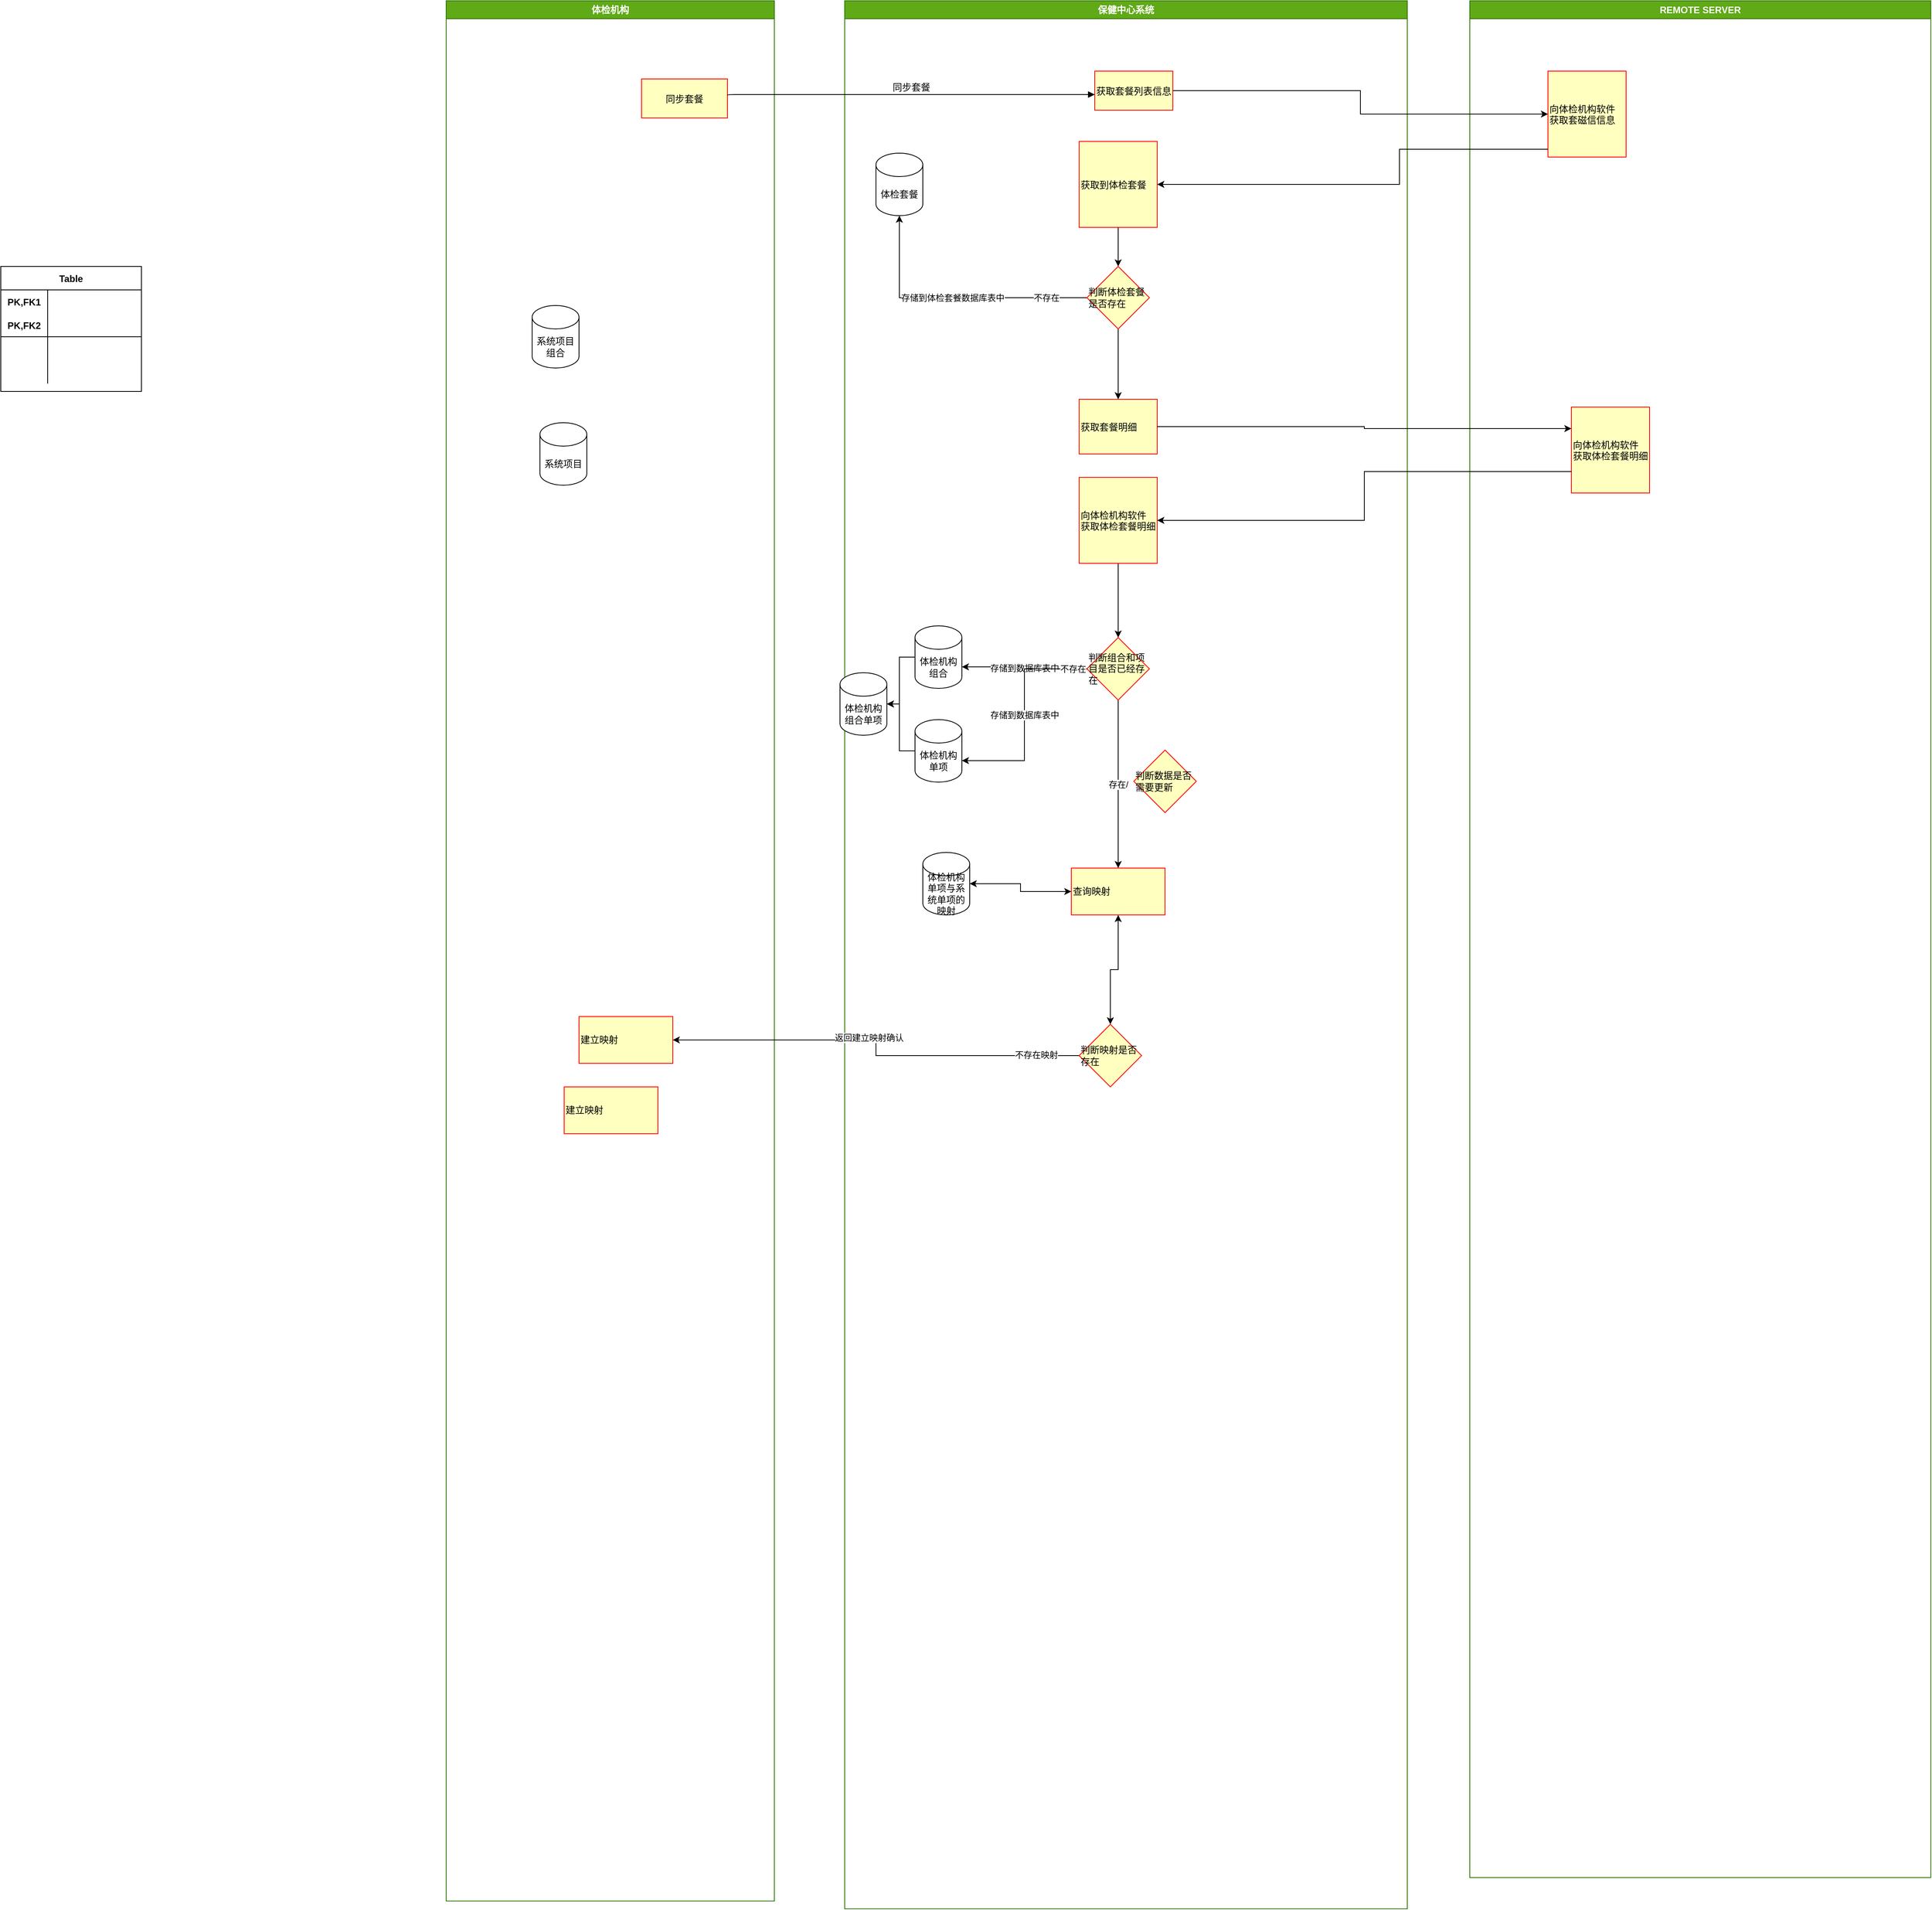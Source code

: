 <mxfile version="14.8.4" type="github">
  <diagram id="I1acQup80pIm7hhBkFKN" name="Page-1">
    <mxGraphModel dx="874" dy="661" grid="1" gridSize="10" guides="1" tooltips="1" connect="1" arrows="1" fold="1" page="1" pageScale="1" pageWidth="827" pageHeight="1169" math="0" shadow="0">
      <root>
        <mxCell id="0" />
        <mxCell id="1" parent="0" />
        <mxCell id="JNjtPGQv4dUMdPtZdE4I-124" value="体检机构" style="swimlane;whiteSpace=wrap;fillColor=#60a917;strokeColor=#2D7600;fontColor=#ffffff;" vertex="1" parent="1">
          <mxGeometry x="1030" y="130" width="420" height="2432" as="geometry" />
        </mxCell>
        <mxCell id="JNjtPGQv4dUMdPtZdE4I-125" value="系统项目" style="shape=cylinder3;whiteSpace=wrap;html=1;boundedLbl=1;backgroundOutline=1;size=15;" vertex="1" parent="JNjtPGQv4dUMdPtZdE4I-124">
          <mxGeometry x="120" y="540" width="60" height="80" as="geometry" />
        </mxCell>
        <mxCell id="JNjtPGQv4dUMdPtZdE4I-127" value="系统项目组合" style="shape=cylinder3;whiteSpace=wrap;html=1;boundedLbl=1;backgroundOutline=1;size=15;" vertex="1" parent="JNjtPGQv4dUMdPtZdE4I-124">
          <mxGeometry x="110" y="390" width="60" height="80" as="geometry" />
        </mxCell>
        <mxCell id="JNjtPGQv4dUMdPtZdE4I-128" value="同步套餐" style="fillColor=#FFFFC0;strokeColor=#FF0000;" vertex="1" parent="JNjtPGQv4dUMdPtZdE4I-124">
          <mxGeometry x="250" y="100" width="110" height="50" as="geometry" />
        </mxCell>
        <mxCell id="JNjtPGQv4dUMdPtZdE4I-154" value="建立映射" style="whiteSpace=wrap;html=1;align=left;strokeColor=#FF0000;fillColor=#FFFFC0;" vertex="1" parent="JNjtPGQv4dUMdPtZdE4I-124">
          <mxGeometry x="170" y="1300" width="120" height="60" as="geometry" />
        </mxCell>
        <mxCell id="JNjtPGQv4dUMdPtZdE4I-157" value="建立映射" style="whiteSpace=wrap;html=1;align=left;strokeColor=#FF0000;fillColor=#FFFFC0;" vertex="1" parent="JNjtPGQv4dUMdPtZdE4I-124">
          <mxGeometry x="151" y="1390" width="120" height="60" as="geometry" />
        </mxCell>
        <mxCell id="JNjtPGQv4dUMdPtZdE4I-3" value="Table" style="shape=table;startSize=30;container=1;collapsible=1;childLayout=tableLayout;fixedRows=1;rowLines=0;fontStyle=1;align=center;resizeLast=1;" vertex="1" parent="1">
          <mxGeometry x="460" y="470" width="180" height="160" as="geometry" />
        </mxCell>
        <mxCell id="JNjtPGQv4dUMdPtZdE4I-4" value="" style="shape=partialRectangle;collapsible=0;dropTarget=0;pointerEvents=0;fillColor=none;top=0;left=0;bottom=0;right=0;points=[[0,0.5],[1,0.5]];portConstraint=eastwest;" vertex="1" parent="JNjtPGQv4dUMdPtZdE4I-3">
          <mxGeometry y="30" width="180" height="30" as="geometry" />
        </mxCell>
        <mxCell id="JNjtPGQv4dUMdPtZdE4I-5" value="PK,FK1" style="shape=partialRectangle;connectable=0;fillColor=none;top=0;left=0;bottom=0;right=0;fontStyle=1;overflow=hidden;" vertex="1" parent="JNjtPGQv4dUMdPtZdE4I-4">
          <mxGeometry width="60" height="30" as="geometry" />
        </mxCell>
        <mxCell id="JNjtPGQv4dUMdPtZdE4I-6" value="" style="shape=partialRectangle;connectable=0;fillColor=none;top=0;left=0;bottom=0;right=0;align=left;spacingLeft=6;fontStyle=5;overflow=hidden;" vertex="1" parent="JNjtPGQv4dUMdPtZdE4I-4">
          <mxGeometry x="60" width="120" height="30" as="geometry" />
        </mxCell>
        <mxCell id="JNjtPGQv4dUMdPtZdE4I-7" value="" style="shape=partialRectangle;collapsible=0;dropTarget=0;pointerEvents=0;fillColor=none;top=0;left=0;bottom=1;right=0;points=[[0,0.5],[1,0.5]];portConstraint=eastwest;" vertex="1" parent="JNjtPGQv4dUMdPtZdE4I-3">
          <mxGeometry y="60" width="180" height="30" as="geometry" />
        </mxCell>
        <mxCell id="JNjtPGQv4dUMdPtZdE4I-8" value="PK,FK2" style="shape=partialRectangle;connectable=0;fillColor=none;top=0;left=0;bottom=0;right=0;fontStyle=1;overflow=hidden;" vertex="1" parent="JNjtPGQv4dUMdPtZdE4I-7">
          <mxGeometry width="60" height="30" as="geometry" />
        </mxCell>
        <mxCell id="JNjtPGQv4dUMdPtZdE4I-9" value="" style="shape=partialRectangle;connectable=0;fillColor=none;top=0;left=0;bottom=0;right=0;align=left;spacingLeft=6;fontStyle=5;overflow=hidden;" vertex="1" parent="JNjtPGQv4dUMdPtZdE4I-7">
          <mxGeometry x="60" width="120" height="30" as="geometry" />
        </mxCell>
        <mxCell id="JNjtPGQv4dUMdPtZdE4I-10" value="" style="shape=partialRectangle;collapsible=0;dropTarget=0;pointerEvents=0;fillColor=none;top=0;left=0;bottom=0;right=0;points=[[0,0.5],[1,0.5]];portConstraint=eastwest;" vertex="1" parent="JNjtPGQv4dUMdPtZdE4I-3">
          <mxGeometry y="90" width="180" height="30" as="geometry" />
        </mxCell>
        <mxCell id="JNjtPGQv4dUMdPtZdE4I-11" value="" style="shape=partialRectangle;connectable=0;fillColor=none;top=0;left=0;bottom=0;right=0;editable=1;overflow=hidden;" vertex="1" parent="JNjtPGQv4dUMdPtZdE4I-10">
          <mxGeometry width="60" height="30" as="geometry" />
        </mxCell>
        <mxCell id="JNjtPGQv4dUMdPtZdE4I-12" value="" style="shape=partialRectangle;connectable=0;fillColor=none;top=0;left=0;bottom=0;right=0;align=left;spacingLeft=6;overflow=hidden;" vertex="1" parent="JNjtPGQv4dUMdPtZdE4I-10">
          <mxGeometry x="60" width="120" height="30" as="geometry" />
        </mxCell>
        <mxCell id="JNjtPGQv4dUMdPtZdE4I-13" value="" style="shape=partialRectangle;collapsible=0;dropTarget=0;pointerEvents=0;fillColor=none;top=0;left=0;bottom=0;right=0;points=[[0,0.5],[1,0.5]];portConstraint=eastwest;" vertex="1" parent="JNjtPGQv4dUMdPtZdE4I-3">
          <mxGeometry y="120" width="180" height="30" as="geometry" />
        </mxCell>
        <mxCell id="JNjtPGQv4dUMdPtZdE4I-14" value="" style="shape=partialRectangle;connectable=0;fillColor=none;top=0;left=0;bottom=0;right=0;editable=1;overflow=hidden;" vertex="1" parent="JNjtPGQv4dUMdPtZdE4I-13">
          <mxGeometry width="60" height="30" as="geometry" />
        </mxCell>
        <mxCell id="JNjtPGQv4dUMdPtZdE4I-15" value="" style="shape=partialRectangle;connectable=0;fillColor=none;top=0;left=0;bottom=0;right=0;align=left;spacingLeft=6;overflow=hidden;" vertex="1" parent="JNjtPGQv4dUMdPtZdE4I-13">
          <mxGeometry x="60" width="120" height="30" as="geometry" />
        </mxCell>
        <mxCell id="JNjtPGQv4dUMdPtZdE4I-110" value="保健中心系统" style="swimlane;whiteSpace=wrap;fillColor=#60a917;strokeColor=#2D7600;fontColor=#ffffff;" vertex="1" parent="1">
          <mxGeometry x="1540" y="130" width="720" height="2442" as="geometry" />
        </mxCell>
        <mxCell id="JNjtPGQv4dUMdPtZdE4I-147" style="edgeStyle=orthogonalEdgeStyle;rounded=0;orthogonalLoop=1;jettySize=auto;html=1;entryX=1;entryY=0.5;entryDx=0;entryDy=0;entryPerimeter=0;" edge="1" parent="JNjtPGQv4dUMdPtZdE4I-110" source="JNjtPGQv4dUMdPtZdE4I-115" target="JNjtPGQv4dUMdPtZdE4I-117">
          <mxGeometry relative="1" as="geometry" />
        </mxCell>
        <mxCell id="JNjtPGQv4dUMdPtZdE4I-115" value="体检机构单项" style="shape=cylinder3;whiteSpace=wrap;html=1;boundedLbl=1;backgroundOutline=1;size=15;" vertex="1" parent="JNjtPGQv4dUMdPtZdE4I-110">
          <mxGeometry x="90" y="920" width="60" height="80" as="geometry" />
        </mxCell>
        <mxCell id="JNjtPGQv4dUMdPtZdE4I-117" value="体检机构组合单项" style="shape=cylinder3;whiteSpace=wrap;html=1;boundedLbl=1;backgroundOutline=1;size=15;" vertex="1" parent="JNjtPGQv4dUMdPtZdE4I-110">
          <mxGeometry x="-6" y="860" width="60" height="80" as="geometry" />
        </mxCell>
        <mxCell id="JNjtPGQv4dUMdPtZdE4I-146" style="edgeStyle=orthogonalEdgeStyle;rounded=0;orthogonalLoop=1;jettySize=auto;html=1;entryX=1;entryY=0.5;entryDx=0;entryDy=0;entryPerimeter=0;" edge="1" parent="JNjtPGQv4dUMdPtZdE4I-110" source="JNjtPGQv4dUMdPtZdE4I-116" target="JNjtPGQv4dUMdPtZdE4I-117">
          <mxGeometry relative="1" as="geometry" />
        </mxCell>
        <mxCell id="JNjtPGQv4dUMdPtZdE4I-116" value="体检机构组合" style="shape=cylinder3;whiteSpace=wrap;html=1;boundedLbl=1;backgroundOutline=1;size=15;" vertex="1" parent="JNjtPGQv4dUMdPtZdE4I-110">
          <mxGeometry x="90" y="800" width="60" height="80" as="geometry" />
        </mxCell>
        <mxCell id="JNjtPGQv4dUMdPtZdE4I-129" value="获取套餐列表信息" style="fillColor=#FFFFC0;strokeColor=#FF0000;" vertex="1" parent="JNjtPGQv4dUMdPtZdE4I-110">
          <mxGeometry x="320" y="90" width="100" height="50" as="geometry" />
        </mxCell>
        <mxCell id="JNjtPGQv4dUMdPtZdE4I-135" value="存储到体检套餐数据库表中" style="edgeStyle=orthogonalEdgeStyle;rounded=0;orthogonalLoop=1;jettySize=auto;html=1;exitX=0;exitY=0.5;exitDx=0;exitDy=0;" edge="1" parent="JNjtPGQv4dUMdPtZdE4I-110" source="JNjtPGQv4dUMdPtZdE4I-164" target="JNjtPGQv4dUMdPtZdE4I-136">
          <mxGeometry relative="1" as="geometry">
            <mxPoint x="350" y="370" as="targetPoint" />
          </mxGeometry>
        </mxCell>
        <mxCell id="JNjtPGQv4dUMdPtZdE4I-166" value="不存在" style="edgeLabel;html=1;align=center;verticalAlign=middle;resizable=0;points=[];" vertex="1" connectable="0" parent="JNjtPGQv4dUMdPtZdE4I-135">
          <mxGeometry x="-0.695" relative="1" as="geometry">
            <mxPoint as="offset" />
          </mxGeometry>
        </mxCell>
        <mxCell id="JNjtPGQv4dUMdPtZdE4I-138" value="" style="edgeStyle=orthogonalEdgeStyle;rounded=0;orthogonalLoop=1;jettySize=auto;html=1;entryX=0.5;entryY=0;entryDx=0;entryDy=0;" edge="1" parent="JNjtPGQv4dUMdPtZdE4I-110" source="JNjtPGQv4dUMdPtZdE4I-132" target="JNjtPGQv4dUMdPtZdE4I-164">
          <mxGeometry relative="1" as="geometry" />
        </mxCell>
        <mxCell id="JNjtPGQv4dUMdPtZdE4I-132" value="获取到体检套餐" style="fillColor=#FFFFC0;strokeColor=#FF0000;align=left;" vertex="1" parent="JNjtPGQv4dUMdPtZdE4I-110">
          <mxGeometry x="300" y="180" width="100" height="110" as="geometry" />
        </mxCell>
        <mxCell id="JNjtPGQv4dUMdPtZdE4I-136" value="体检套餐" style="shape=cylinder3;whiteSpace=wrap;html=1;boundedLbl=1;backgroundOutline=1;size=15;" vertex="1" parent="JNjtPGQv4dUMdPtZdE4I-110">
          <mxGeometry x="40" y="195" width="60" height="80" as="geometry" />
        </mxCell>
        <mxCell id="JNjtPGQv4dUMdPtZdE4I-137" value="获取套餐明细" style="fillColor=#FFFFC0;strokeColor=#FF0000;align=left;" vertex="1" parent="JNjtPGQv4dUMdPtZdE4I-110">
          <mxGeometry x="300" y="510" width="100" height="70" as="geometry" />
        </mxCell>
        <mxCell id="JNjtPGQv4dUMdPtZdE4I-149" value="" style="edgeStyle=orthogonalEdgeStyle;rounded=0;orthogonalLoop=1;jettySize=auto;html=1;" edge="1" parent="JNjtPGQv4dUMdPtZdE4I-110" source="JNjtPGQv4dUMdPtZdE4I-141" target="JNjtPGQv4dUMdPtZdE4I-148">
          <mxGeometry relative="1" as="geometry" />
        </mxCell>
        <mxCell id="JNjtPGQv4dUMdPtZdE4I-141" value="向体检机构软件&#xa;获取体检套餐明细" style="fillColor=#FFFFC0;strokeColor=#FF0000;align=left;" vertex="1" parent="JNjtPGQv4dUMdPtZdE4I-110">
          <mxGeometry x="300" y="610" width="100" height="110" as="geometry" />
        </mxCell>
        <mxCell id="JNjtPGQv4dUMdPtZdE4I-145" value="存储到数据库表中" style="edgeStyle=orthogonalEdgeStyle;rounded=0;orthogonalLoop=1;jettySize=auto;html=1;exitX=0;exitY=0.5;exitDx=0;exitDy=0;entryX=1;entryY=0;entryDx=0;entryDy=52.5;entryPerimeter=0;" edge="1" parent="JNjtPGQv4dUMdPtZdE4I-110" source="JNjtPGQv4dUMdPtZdE4I-148" target="JNjtPGQv4dUMdPtZdE4I-116">
          <mxGeometry relative="1" as="geometry">
            <mxPoint x="300" y="740" as="sourcePoint" />
            <mxPoint x="100" y="740" as="targetPoint" />
          </mxGeometry>
        </mxCell>
        <mxCell id="JNjtPGQv4dUMdPtZdE4I-153" value="存在/" style="edgeStyle=orthogonalEdgeStyle;rounded=0;orthogonalLoop=1;jettySize=auto;html=1;" edge="1" parent="JNjtPGQv4dUMdPtZdE4I-110" source="JNjtPGQv4dUMdPtZdE4I-148" target="JNjtPGQv4dUMdPtZdE4I-152">
          <mxGeometry relative="1" as="geometry" />
        </mxCell>
        <mxCell id="JNjtPGQv4dUMdPtZdE4I-148" value="判断组合和项目是否已经存在" style="rhombus;whiteSpace=wrap;html=1;align=left;strokeColor=#FF0000;fillColor=#FFFFC0;" vertex="1" parent="JNjtPGQv4dUMdPtZdE4I-110">
          <mxGeometry x="310" y="815" width="80" height="80" as="geometry" />
        </mxCell>
        <mxCell id="JNjtPGQv4dUMdPtZdE4I-151" value="存储到数据库表中" style="edgeStyle=orthogonalEdgeStyle;rounded=0;orthogonalLoop=1;jettySize=auto;html=1;exitX=0;exitY=0.5;exitDx=0;exitDy=0;entryX=1;entryY=0;entryDx=0;entryDy=52.5;entryPerimeter=0;" edge="1" parent="JNjtPGQv4dUMdPtZdE4I-110" source="JNjtPGQv4dUMdPtZdE4I-148" target="JNjtPGQv4dUMdPtZdE4I-115">
          <mxGeometry relative="1" as="geometry">
            <mxPoint x="320" y="865.0" as="sourcePoint" />
            <mxPoint x="160" y="862.5" as="targetPoint" />
          </mxGeometry>
        </mxCell>
        <mxCell id="JNjtPGQv4dUMdPtZdE4I-169" value="不存在" style="edgeLabel;html=1;align=center;verticalAlign=middle;resizable=0;points=[];" vertex="1" connectable="0" parent="JNjtPGQv4dUMdPtZdE4I-151">
          <mxGeometry x="-0.868" relative="1" as="geometry">
            <mxPoint as="offset" />
          </mxGeometry>
        </mxCell>
        <mxCell id="JNjtPGQv4dUMdPtZdE4I-161" style="edgeStyle=orthogonalEdgeStyle;rounded=0;orthogonalLoop=1;jettySize=auto;html=1;startArrow=classic;startFill=1;" edge="1" parent="JNjtPGQv4dUMdPtZdE4I-110" source="JNjtPGQv4dUMdPtZdE4I-152" target="JNjtPGQv4dUMdPtZdE4I-160">
          <mxGeometry relative="1" as="geometry" />
        </mxCell>
        <mxCell id="JNjtPGQv4dUMdPtZdE4I-162" style="edgeStyle=orthogonalEdgeStyle;rounded=0;orthogonalLoop=1;jettySize=auto;html=1;entryX=0.5;entryY=0;entryDx=0;entryDy=0;startArrow=classic;startFill=1;" edge="1" parent="JNjtPGQv4dUMdPtZdE4I-110" source="JNjtPGQv4dUMdPtZdE4I-152" target="JNjtPGQv4dUMdPtZdE4I-158">
          <mxGeometry relative="1" as="geometry" />
        </mxCell>
        <mxCell id="JNjtPGQv4dUMdPtZdE4I-152" value="查询映射" style="whiteSpace=wrap;html=1;align=left;strokeColor=#FF0000;fillColor=#FFFFC0;" vertex="1" parent="JNjtPGQv4dUMdPtZdE4I-110">
          <mxGeometry x="290" y="1110" width="120" height="60" as="geometry" />
        </mxCell>
        <mxCell id="JNjtPGQv4dUMdPtZdE4I-158" value="判断映射是否存在" style="rhombus;whiteSpace=wrap;html=1;align=left;strokeColor=#FF0000;fillColor=#FFFFC0;" vertex="1" parent="JNjtPGQv4dUMdPtZdE4I-110">
          <mxGeometry x="300" y="1310" width="80" height="80" as="geometry" />
        </mxCell>
        <mxCell id="JNjtPGQv4dUMdPtZdE4I-160" value="体检机构单项与系统单项的映射" style="shape=cylinder3;whiteSpace=wrap;html=1;boundedLbl=1;backgroundOutline=1;size=15;" vertex="1" parent="JNjtPGQv4dUMdPtZdE4I-110">
          <mxGeometry x="100" y="1090" width="60" height="80" as="geometry" />
        </mxCell>
        <mxCell id="JNjtPGQv4dUMdPtZdE4I-168" style="edgeStyle=orthogonalEdgeStyle;rounded=0;orthogonalLoop=1;jettySize=auto;html=1;entryX=0.5;entryY=0;entryDx=0;entryDy=0;startArrow=none;startFill=0;" edge="1" parent="JNjtPGQv4dUMdPtZdE4I-110" source="JNjtPGQv4dUMdPtZdE4I-164" target="JNjtPGQv4dUMdPtZdE4I-137">
          <mxGeometry relative="1" as="geometry" />
        </mxCell>
        <mxCell id="JNjtPGQv4dUMdPtZdE4I-164" value="判断体检套餐是否存在" style="rhombus;whiteSpace=wrap;html=1;align=left;strokeColor=#FF0000;fillColor=#FFFFC0;" vertex="1" parent="JNjtPGQv4dUMdPtZdE4I-110">
          <mxGeometry x="310" y="340" width="80" height="80" as="geometry" />
        </mxCell>
        <mxCell id="JNjtPGQv4dUMdPtZdE4I-170" value="判断数据是否需要更新" style="rhombus;whiteSpace=wrap;html=1;align=left;strokeColor=#FF0000;fillColor=#FFFFC0;" vertex="1" parent="JNjtPGQv4dUMdPtZdE4I-110">
          <mxGeometry x="370" y="959" width="80" height="80" as="geometry" />
        </mxCell>
        <mxCell id="JNjtPGQv4dUMdPtZdE4I-112" value="REMOTE SERVER" style="swimlane;whiteSpace=wrap;fillColor=#60a917;strokeColor=#2D7600;fontColor=#ffffff;" vertex="1" parent="1">
          <mxGeometry x="2340" y="130" width="590" height="2402" as="geometry" />
        </mxCell>
        <mxCell id="JNjtPGQv4dUMdPtZdE4I-130" value="向体检机构软件&#xa;获取套磁信信息" style="fillColor=#FFFFC0;strokeColor=#FF0000;align=left;" vertex="1" parent="JNjtPGQv4dUMdPtZdE4I-112">
          <mxGeometry x="100" y="90" width="100" height="110" as="geometry" />
        </mxCell>
        <mxCell id="JNjtPGQv4dUMdPtZdE4I-139" value="向体检机构软件&#xa;获取体检套餐明细" style="fillColor=#FFFFC0;strokeColor=#FF0000;align=left;" vertex="1" parent="JNjtPGQv4dUMdPtZdE4I-112">
          <mxGeometry x="130" y="520" width="100" height="110" as="geometry" />
        </mxCell>
        <mxCell id="JNjtPGQv4dUMdPtZdE4I-123" value="同步套餐" style="html=1;verticalAlign=bottom;endArrow=block;labelBackgroundColor=none;fontFamily=Verdana;fontSize=12;edgeStyle=elbowEdgeStyle;elbow=vertical;labelPosition=center;verticalLabelPosition=middle;align=center;" edge="1" parent="1" target="JNjtPGQv4dUMdPtZdE4I-129">
          <mxGeometry relative="1" as="geometry">
            <mxPoint x="1390" y="251" as="sourcePoint" />
            <mxPoint x="1980" y="250" as="targetPoint" />
            <Array as="points">
              <mxPoint x="1675" y="250" />
            </Array>
          </mxGeometry>
        </mxCell>
        <mxCell id="JNjtPGQv4dUMdPtZdE4I-131" value="" style="edgeStyle=orthogonalEdgeStyle;rounded=0;orthogonalLoop=1;jettySize=auto;html=1;" edge="1" parent="1" source="JNjtPGQv4dUMdPtZdE4I-129" target="JNjtPGQv4dUMdPtZdE4I-130">
          <mxGeometry relative="1" as="geometry" />
        </mxCell>
        <mxCell id="JNjtPGQv4dUMdPtZdE4I-133" value="" style="edgeStyle=orthogonalEdgeStyle;rounded=0;orthogonalLoop=1;jettySize=auto;html=1;" edge="1" parent="1" source="JNjtPGQv4dUMdPtZdE4I-130" target="JNjtPGQv4dUMdPtZdE4I-132">
          <mxGeometry relative="1" as="geometry">
            <Array as="points">
              <mxPoint x="2250" y="320" />
              <mxPoint x="2250" y="365" />
            </Array>
          </mxGeometry>
        </mxCell>
        <mxCell id="JNjtPGQv4dUMdPtZdE4I-140" value="" style="edgeStyle=orthogonalEdgeStyle;rounded=0;orthogonalLoop=1;jettySize=auto;html=1;entryX=0;entryY=0.25;entryDx=0;entryDy=0;" edge="1" parent="1" source="JNjtPGQv4dUMdPtZdE4I-137" target="JNjtPGQv4dUMdPtZdE4I-139">
          <mxGeometry relative="1" as="geometry" />
        </mxCell>
        <mxCell id="JNjtPGQv4dUMdPtZdE4I-142" value="" style="rounded=0;orthogonalLoop=1;jettySize=auto;html=1;exitX=0;exitY=0.75;exitDx=0;exitDy=0;edgeStyle=orthogonalEdgeStyle;" edge="1" parent="1" source="JNjtPGQv4dUMdPtZdE4I-139" target="JNjtPGQv4dUMdPtZdE4I-141">
          <mxGeometry relative="1" as="geometry" />
        </mxCell>
        <mxCell id="JNjtPGQv4dUMdPtZdE4I-155" value="" style="edgeStyle=orthogonalEdgeStyle;rounded=0;orthogonalLoop=1;jettySize=auto;html=1;" edge="1" parent="1" source="JNjtPGQv4dUMdPtZdE4I-158" target="JNjtPGQv4dUMdPtZdE4I-154">
          <mxGeometry relative="1" as="geometry" />
        </mxCell>
        <mxCell id="JNjtPGQv4dUMdPtZdE4I-156" value="返回建立映射确认" style="edgeLabel;html=1;align=center;verticalAlign=middle;resizable=0;points=[];" vertex="1" connectable="0" parent="JNjtPGQv4dUMdPtZdE4I-155">
          <mxGeometry x="0.069" y="-3" relative="1" as="geometry">
            <mxPoint x="-1" as="offset" />
          </mxGeometry>
        </mxCell>
        <mxCell id="JNjtPGQv4dUMdPtZdE4I-163" value="不存在映射" style="edgeLabel;html=1;align=center;verticalAlign=middle;resizable=0;points=[];" vertex="1" connectable="0" parent="JNjtPGQv4dUMdPtZdE4I-155">
          <mxGeometry x="-0.794" y="-1" relative="1" as="geometry">
            <mxPoint as="offset" />
          </mxGeometry>
        </mxCell>
      </root>
    </mxGraphModel>
  </diagram>
</mxfile>
